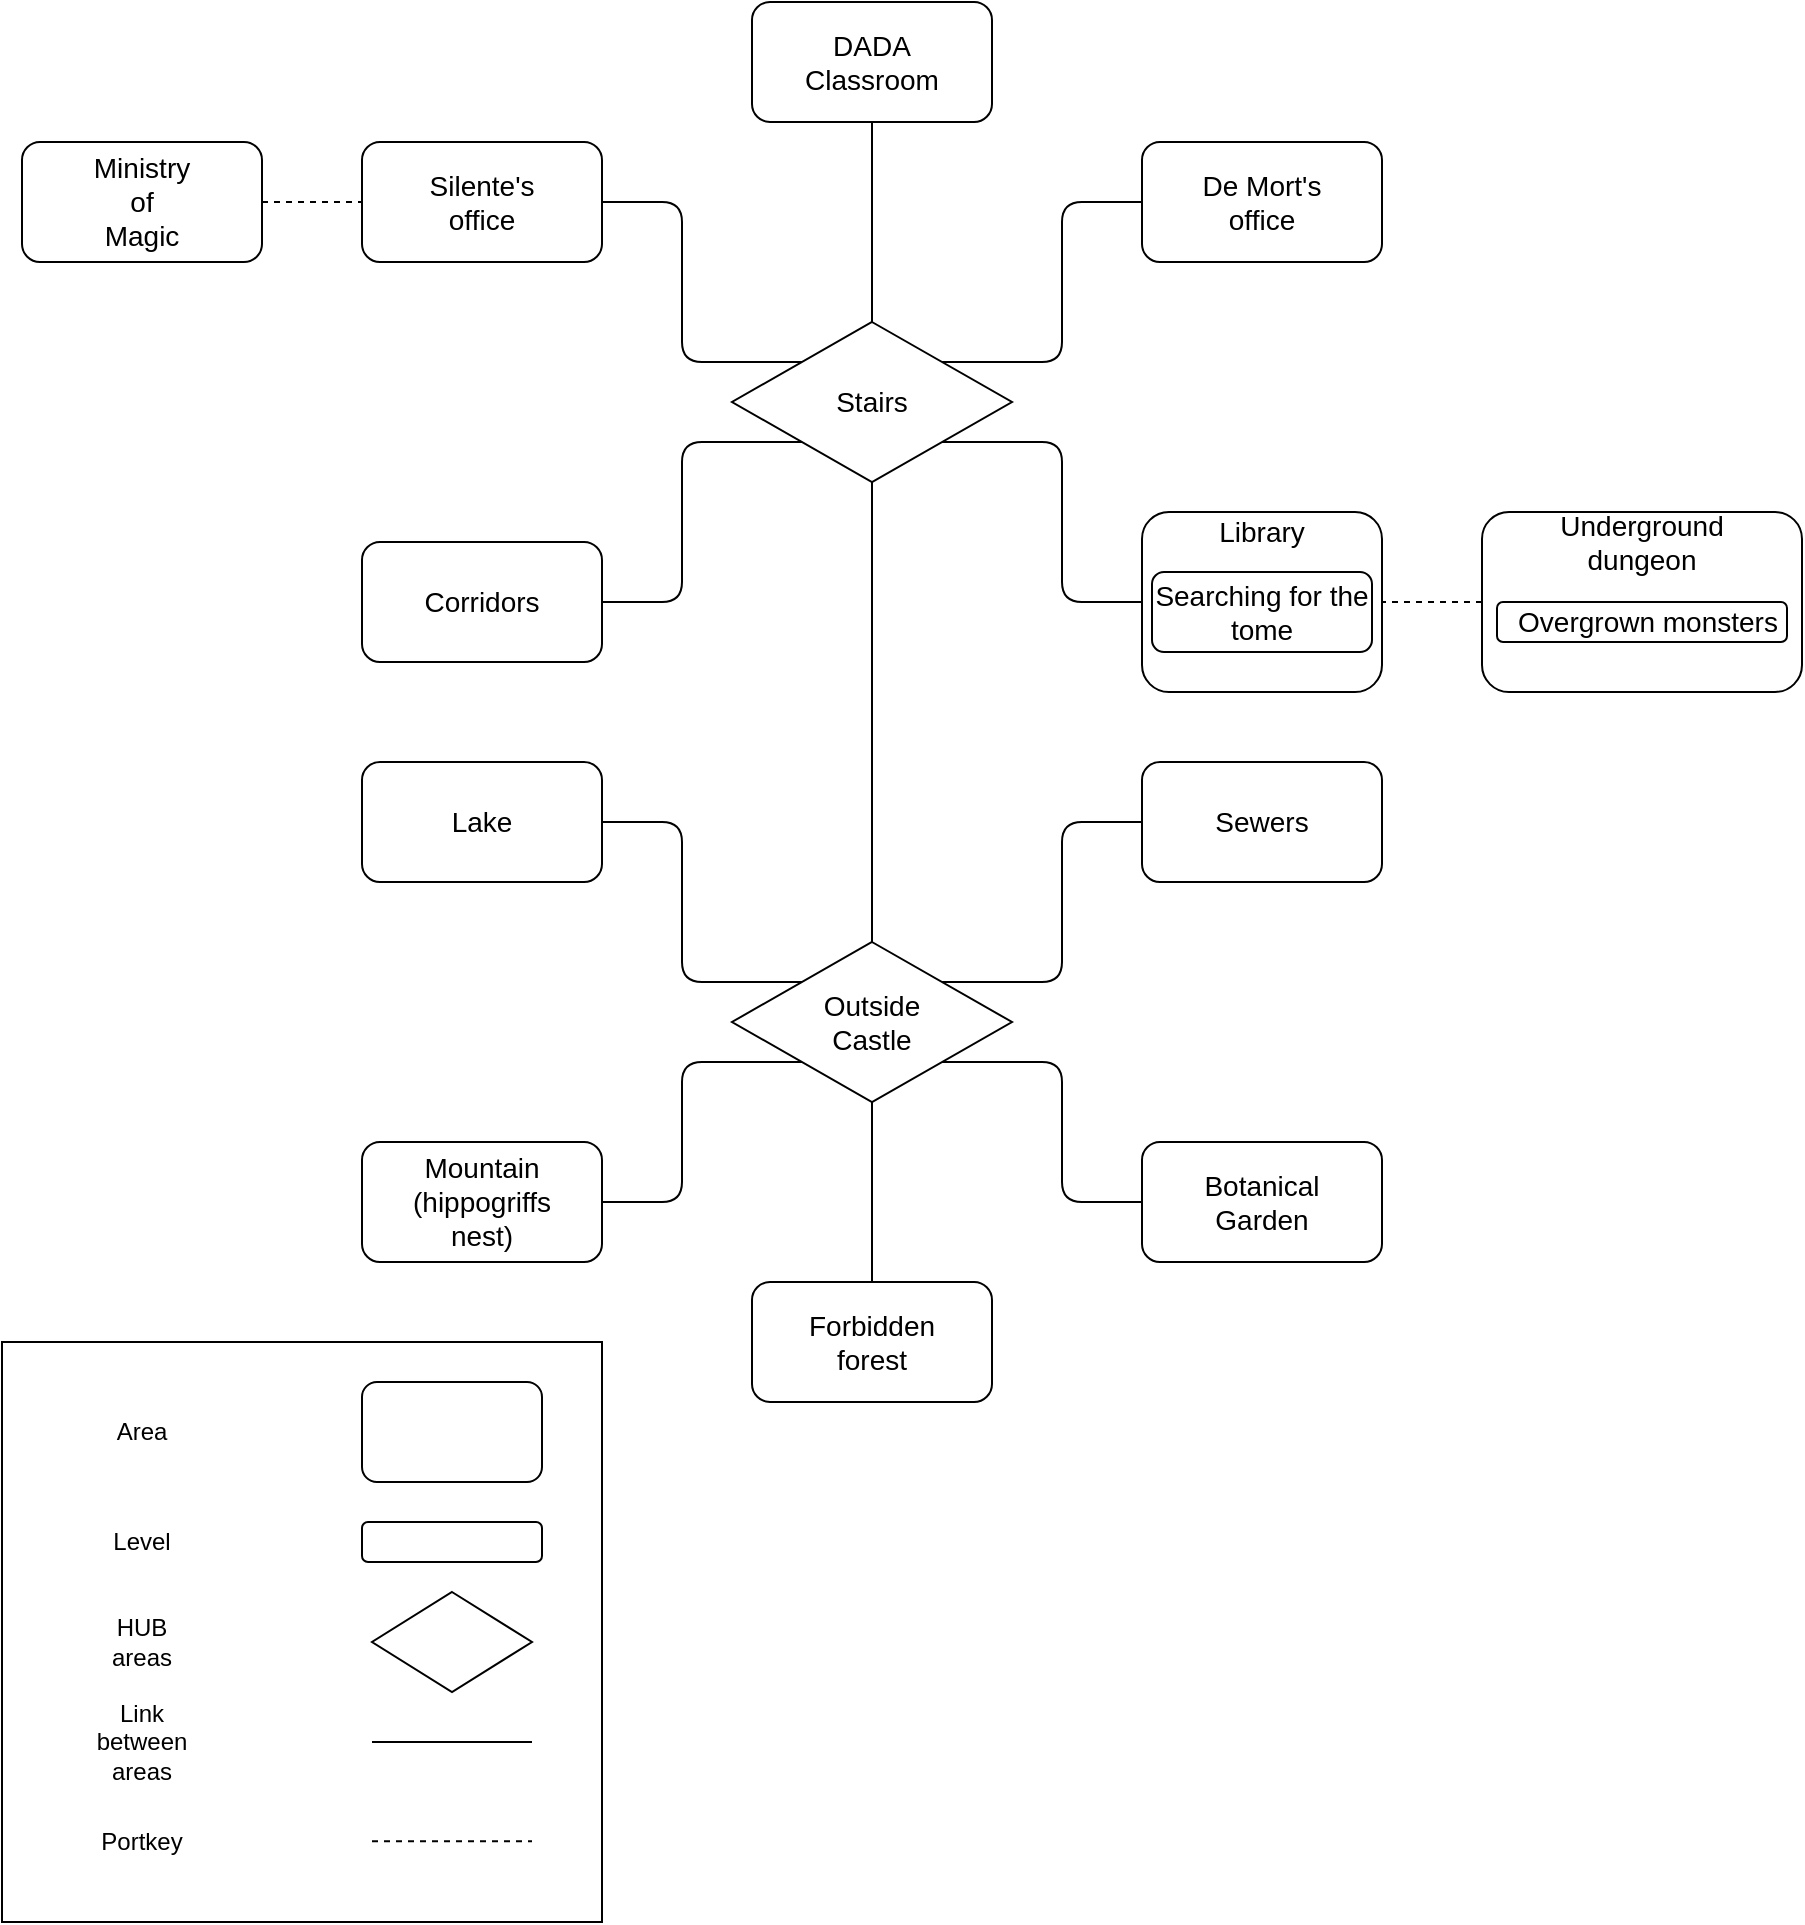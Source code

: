 <mxfile version="13.9.9" type="device"><diagram id="MnBBiq-cmBgerUR0bNqA" name="Pagina-1"><mxGraphModel dx="1024" dy="592" grid="1" gridSize="10" guides="1" tooltips="1" connect="1" arrows="1" fold="1" page="1" pageScale="1" pageWidth="4681" pageHeight="3300" math="0" shadow="0"><root><mxCell id="0"/><mxCell id="1" parent="0"/><mxCell id="7Ep4j6iloRdLz8asTo0H-3" value="" style="rounded=1;whiteSpace=wrap;html=1;" parent="1" vertex="1"><mxGeometry x="525" y="70" width="120" height="60" as="geometry"/></mxCell><mxCell id="7Ep4j6iloRdLz8asTo0H-4" value="&lt;font style=&quot;font-size: 14px&quot;&gt;DADA Classroom&lt;/font&gt;" style="text;html=1;strokeColor=none;fillColor=none;align=center;verticalAlign=middle;whiteSpace=wrap;rounded=0;" parent="1" vertex="1"><mxGeometry x="565" y="90" width="40" height="20" as="geometry"/></mxCell><mxCell id="7Ep4j6iloRdLz8asTo0H-5" value="" style="rhombus;whiteSpace=wrap;html=1;" parent="1" vertex="1"><mxGeometry x="515" y="230" width="140" height="80" as="geometry"/></mxCell><mxCell id="7Ep4j6iloRdLz8asTo0H-6" value="&lt;font style=&quot;font-size: 14px&quot;&gt;Stairs&lt;/font&gt;" style="text;html=1;strokeColor=none;fillColor=none;align=center;verticalAlign=middle;whiteSpace=wrap;rounded=0;" parent="1" vertex="1"><mxGeometry x="565" y="260" width="40" height="20" as="geometry"/></mxCell><mxCell id="7Ep4j6iloRdLz8asTo0H-7" value="" style="rounded=1;whiteSpace=wrap;html=1;" parent="1" vertex="1"><mxGeometry x="720" y="140" width="120" height="60" as="geometry"/></mxCell><mxCell id="7Ep4j6iloRdLz8asTo0H-8" value="&lt;font style=&quot;font-size: 14px&quot;&gt;De Mort's&lt;br&gt;office&lt;br&gt;&lt;/font&gt;" style="text;html=1;strokeColor=none;fillColor=none;align=center;verticalAlign=middle;whiteSpace=wrap;rounded=0;" parent="1" vertex="1"><mxGeometry x="730" y="160" width="100" height="20" as="geometry"/></mxCell><mxCell id="7Ep4j6iloRdLz8asTo0H-9" value="" style="rounded=1;whiteSpace=wrap;html=1;" parent="1" vertex="1"><mxGeometry x="330" y="140" width="120" height="60" as="geometry"/></mxCell><mxCell id="7Ep4j6iloRdLz8asTo0H-10" value="&lt;font style=&quot;font-size: 14px&quot;&gt;Silente's&lt;br&gt;office&lt;br&gt;&lt;/font&gt;" style="text;html=1;strokeColor=none;fillColor=none;align=center;verticalAlign=middle;whiteSpace=wrap;rounded=0;" parent="1" vertex="1"><mxGeometry x="370" y="160" width="40" height="20" as="geometry"/></mxCell><mxCell id="7Ep4j6iloRdLz8asTo0H-11" value="" style="rounded=1;whiteSpace=wrap;html=1;" parent="1" vertex="1"><mxGeometry x="720" y="325" width="120" height="90" as="geometry"/></mxCell><mxCell id="7Ep4j6iloRdLz8asTo0H-12" value="&lt;font style=&quot;font-size: 14px&quot;&gt;Library&lt;br&gt;&lt;/font&gt;" style="text;html=1;strokeColor=none;fillColor=none;align=center;verticalAlign=middle;whiteSpace=wrap;rounded=0;" parent="1" vertex="1"><mxGeometry x="760" y="325" width="40" height="20" as="geometry"/></mxCell><mxCell id="7Ep4j6iloRdLz8asTo0H-13" value="" style="rounded=1;whiteSpace=wrap;html=1;" parent="1" vertex="1"><mxGeometry x="890" y="325" width="160" height="90" as="geometry"/></mxCell><mxCell id="7Ep4j6iloRdLz8asTo0H-14" value="&lt;font style=&quot;font-size: 14px&quot;&gt;Underground&lt;br&gt;dungeon&lt;br&gt;&lt;/font&gt;" style="text;html=1;strokeColor=none;fillColor=none;align=center;verticalAlign=middle;whiteSpace=wrap;rounded=0;" parent="1" vertex="1"><mxGeometry x="950" y="330" width="40" height="20" as="geometry"/></mxCell><mxCell id="7Ep4j6iloRdLz8asTo0H-15" value="" style="endArrow=none;html=1;exitX=0.5;exitY=0;exitDx=0;exitDy=0;entryX=0.5;entryY=1;entryDx=0;entryDy=0;" parent="1" source="7Ep4j6iloRdLz8asTo0H-5" target="7Ep4j6iloRdLz8asTo0H-3" edge="1"><mxGeometry width="50" height="50" relative="1" as="geometry"><mxPoint x="620" y="300" as="sourcePoint"/><mxPoint x="670" y="250" as="targetPoint"/></mxGeometry></mxCell><mxCell id="7Ep4j6iloRdLz8asTo0H-17" value="" style="endArrow=none;html=1;entryX=0;entryY=0;entryDx=0;entryDy=0;exitX=1;exitY=0.5;exitDx=0;exitDy=0;edgeStyle=elbowEdgeStyle;" parent="1" source="7Ep4j6iloRdLz8asTo0H-9" target="7Ep4j6iloRdLz8asTo0H-5" edge="1"><mxGeometry width="50" height="50" relative="1" as="geometry"><mxPoint x="430" y="310" as="sourcePoint"/><mxPoint x="480" y="260" as="targetPoint"/><Array as="points"><mxPoint x="490" y="210"/></Array></mxGeometry></mxCell><mxCell id="7Ep4j6iloRdLz8asTo0H-19" value="" style="rounded=1;whiteSpace=wrap;html=1;" parent="1" vertex="1"><mxGeometry x="330" y="340" width="120" height="60" as="geometry"/></mxCell><mxCell id="7Ep4j6iloRdLz8asTo0H-20" value="&lt;font style=&quot;font-size: 14px&quot;&gt;Corridors&lt;br&gt;&lt;/font&gt;" style="text;html=1;strokeColor=none;fillColor=none;align=center;verticalAlign=middle;whiteSpace=wrap;rounded=0;" parent="1" vertex="1"><mxGeometry x="370" y="360" width="40" height="20" as="geometry"/></mxCell><mxCell id="7Ep4j6iloRdLz8asTo0H-21" value="" style="endArrow=none;html=1;exitX=0;exitY=1;exitDx=0;exitDy=0;entryX=1;entryY=0.5;entryDx=0;entryDy=0;edgeStyle=elbowEdgeStyle;" parent="1" source="7Ep4j6iloRdLz8asTo0H-5" target="7Ep4j6iloRdLz8asTo0H-19" edge="1"><mxGeometry width="50" height="50" relative="1" as="geometry"><mxPoint x="600" y="320" as="sourcePoint"/><mxPoint x="650" y="270" as="targetPoint"/><Array as="points"><mxPoint x="490" y="340"/></Array></mxGeometry></mxCell><mxCell id="7Ep4j6iloRdLz8asTo0H-24" value="" style="endArrow=none;html=1;exitX=0;exitY=0.5;exitDx=0;exitDy=0;entryX=1;entryY=1;entryDx=0;entryDy=0;edgeStyle=elbowEdgeStyle;" parent="1" source="7Ep4j6iloRdLz8asTo0H-11" target="7Ep4j6iloRdLz8asTo0H-5" edge="1"><mxGeometry width="50" height="50" relative="1" as="geometry"><mxPoint x="600" y="320" as="sourcePoint"/><mxPoint x="660" y="300" as="targetPoint"/><Array as="points"><mxPoint x="680" y="330"/></Array></mxGeometry></mxCell><mxCell id="7Ep4j6iloRdLz8asTo0H-25" value="" style="endArrow=none;html=1;entryX=1;entryY=0;entryDx=0;entryDy=0;exitX=0;exitY=0.5;exitDx=0;exitDy=0;edgeStyle=elbowEdgeStyle;" parent="1" source="7Ep4j6iloRdLz8asTo0H-7" target="7Ep4j6iloRdLz8asTo0H-5" edge="1"><mxGeometry width="50" height="50" relative="1" as="geometry"><mxPoint x="820" y="200" as="sourcePoint"/><mxPoint x="650" y="270" as="targetPoint"/><Array as="points"><mxPoint x="680" y="210"/></Array></mxGeometry></mxCell><mxCell id="7Ep4j6iloRdLz8asTo0H-26" value="" style="endArrow=none;dashed=1;html=1;entryX=1;entryY=0.5;entryDx=0;entryDy=0;exitX=0;exitY=0.5;exitDx=0;exitDy=0;" parent="1" source="7Ep4j6iloRdLz8asTo0H-13" target="7Ep4j6iloRdLz8asTo0H-11" edge="1"><mxGeometry width="50" height="50" relative="1" as="geometry"><mxPoint x="760" y="395" as="sourcePoint"/><mxPoint x="810" y="345" as="targetPoint"/></mxGeometry></mxCell><mxCell id="7Ep4j6iloRdLz8asTo0H-27" value="" style="rhombus;whiteSpace=wrap;html=1;" parent="1" vertex="1"><mxGeometry x="515" y="540" width="140" height="80" as="geometry"/></mxCell><mxCell id="7Ep4j6iloRdLz8asTo0H-28" value="&lt;font style=&quot;font-size: 14px&quot;&gt;Outside&lt;br&gt;Castle&lt;br&gt;&lt;/font&gt;" style="text;html=1;strokeColor=none;fillColor=none;align=center;verticalAlign=middle;whiteSpace=wrap;rounded=0;" parent="1" vertex="1"><mxGeometry x="565" y="570" width="40" height="20" as="geometry"/></mxCell><mxCell id="7Ep4j6iloRdLz8asTo0H-29" value="" style="endArrow=none;html=1;entryX=0.5;entryY=1;entryDx=0;entryDy=0;exitX=0.5;exitY=0;exitDx=0;exitDy=0;" parent="1" source="7Ep4j6iloRdLz8asTo0H-27" target="7Ep4j6iloRdLz8asTo0H-5" edge="1"><mxGeometry width="50" height="50" relative="1" as="geometry"><mxPoint x="610" y="520" as="sourcePoint"/><mxPoint x="660" y="470" as="targetPoint"/></mxGeometry></mxCell><mxCell id="7Ep4j6iloRdLz8asTo0H-30" value="" style="rounded=1;whiteSpace=wrap;html=1;" parent="1" vertex="1"><mxGeometry x="720" y="450" width="120" height="60" as="geometry"/></mxCell><mxCell id="7Ep4j6iloRdLz8asTo0H-31" value="&lt;font style=&quot;font-size: 14px&quot;&gt;Sewers&lt;br&gt;&lt;/font&gt;" style="text;html=1;strokeColor=none;fillColor=none;align=center;verticalAlign=middle;whiteSpace=wrap;rounded=0;" parent="1" vertex="1"><mxGeometry x="760" y="470" width="40" height="20" as="geometry"/></mxCell><mxCell id="7Ep4j6iloRdLz8asTo0H-32" value="" style="endArrow=none;html=1;exitX=1;exitY=0;exitDx=0;exitDy=0;entryX=0;entryY=0.5;entryDx=0;entryDy=0;edgeStyle=elbowEdgeStyle;" parent="1" source="7Ep4j6iloRdLz8asTo0H-27" target="7Ep4j6iloRdLz8asTo0H-30" edge="1"><mxGeometry width="50" height="50" relative="1" as="geometry"><mxPoint x="700" y="500" as="sourcePoint"/><mxPoint x="750" y="450" as="targetPoint"/><Array as="points"><mxPoint x="680" y="520"/></Array></mxGeometry></mxCell><mxCell id="7Ep4j6iloRdLz8asTo0H-33" value="" style="rounded=1;whiteSpace=wrap;html=1;" parent="1" vertex="1"><mxGeometry x="720" y="640" width="120" height="60" as="geometry"/></mxCell><mxCell id="7Ep4j6iloRdLz8asTo0H-34" value="&lt;font style=&quot;font-size: 14px&quot;&gt;Botanical&lt;br&gt;Garden&lt;br&gt;&lt;/font&gt;" style="text;html=1;strokeColor=none;fillColor=none;align=center;verticalAlign=middle;whiteSpace=wrap;rounded=0;" parent="1" vertex="1"><mxGeometry x="760" y="660" width="40" height="20" as="geometry"/></mxCell><mxCell id="7Ep4j6iloRdLz8asTo0H-35" value="" style="endArrow=none;html=1;entryX=0;entryY=0.5;entryDx=0;entryDy=0;edgeStyle=elbowEdgeStyle;exitX=1;exitY=1;exitDx=0;exitDy=0;" parent="1" source="7Ep4j6iloRdLz8asTo0H-27" target="7Ep4j6iloRdLz8asTo0H-33" edge="1"><mxGeometry width="50" height="50" relative="1" as="geometry"><mxPoint x="700" y="490" as="sourcePoint"/><mxPoint x="750" y="440" as="targetPoint"/><Array as="points"><mxPoint x="680" y="630"/></Array></mxGeometry></mxCell><mxCell id="7Ep4j6iloRdLz8asTo0H-36" value="" style="rounded=1;whiteSpace=wrap;html=1;" parent="1" vertex="1"><mxGeometry x="330" y="450" width="120" height="60" as="geometry"/></mxCell><mxCell id="7Ep4j6iloRdLz8asTo0H-37" value="&lt;font style=&quot;font-size: 14px&quot;&gt;Lake&lt;br&gt;&lt;/font&gt;" style="text;html=1;strokeColor=none;fillColor=none;align=center;verticalAlign=middle;whiteSpace=wrap;rounded=0;" parent="1" vertex="1"><mxGeometry x="370" y="470" width="40" height="20" as="geometry"/></mxCell><mxCell id="7Ep4j6iloRdLz8asTo0H-38" value="" style="endArrow=none;html=1;exitX=1;exitY=0.5;exitDx=0;exitDy=0;entryX=0;entryY=0;entryDx=0;entryDy=0;edgeStyle=elbowEdgeStyle;" parent="1" source="7Ep4j6iloRdLz8asTo0H-36" target="7Ep4j6iloRdLz8asTo0H-27" edge="1"><mxGeometry width="50" height="50" relative="1" as="geometry"><mxPoint x="420" y="540" as="sourcePoint"/><mxPoint x="470" y="490" as="targetPoint"/><Array as="points"><mxPoint x="490" y="520"/></Array></mxGeometry></mxCell><mxCell id="7Ep4j6iloRdLz8asTo0H-39" value="" style="rounded=1;whiteSpace=wrap;html=1;" parent="1" vertex="1"><mxGeometry x="330" y="640" width="120" height="60" as="geometry"/></mxCell><mxCell id="7Ep4j6iloRdLz8asTo0H-40" value="&lt;font style=&quot;font-size: 14px&quot;&gt;Mountain&lt;br&gt;(hippogriffs nest)&lt;br&gt;&lt;/font&gt;" style="text;html=1;strokeColor=none;fillColor=none;align=center;verticalAlign=middle;whiteSpace=wrap;rounded=0;" parent="1" vertex="1"><mxGeometry x="370" y="660" width="40" height="20" as="geometry"/></mxCell><mxCell id="7Ep4j6iloRdLz8asTo0H-41" value="" style="endArrow=none;html=1;exitX=1;exitY=0.5;exitDx=0;exitDy=0;entryX=0;entryY=1;entryDx=0;entryDy=0;edgeStyle=elbowEdgeStyle;" parent="1" source="7Ep4j6iloRdLz8asTo0H-39" target="7Ep4j6iloRdLz8asTo0H-27" edge="1"><mxGeometry width="50" height="50" relative="1" as="geometry"><mxPoint x="480" y="590" as="sourcePoint"/><mxPoint x="530" y="540" as="targetPoint"/><Array as="points"><mxPoint x="490" y="640"/></Array></mxGeometry></mxCell><mxCell id="7Ep4j6iloRdLz8asTo0H-42" value="" style="rounded=1;whiteSpace=wrap;html=1;" parent="1" vertex="1"><mxGeometry x="525" y="710" width="120" height="60" as="geometry"/></mxCell><mxCell id="7Ep4j6iloRdLz8asTo0H-43" value="&lt;font style=&quot;font-size: 14px&quot;&gt;Forbidden forest&lt;br&gt;&lt;/font&gt;" style="text;html=1;strokeColor=none;fillColor=none;align=center;verticalAlign=middle;whiteSpace=wrap;rounded=0;" parent="1" vertex="1"><mxGeometry x="565" y="730" width="40" height="20" as="geometry"/></mxCell><mxCell id="7Ep4j6iloRdLz8asTo0H-44" value="" style="endArrow=none;html=1;exitX=0.5;exitY=1;exitDx=0;exitDy=0;entryX=0.5;entryY=0;entryDx=0;entryDy=0;edgeStyle=elbowEdgeStyle;" parent="1" source="7Ep4j6iloRdLz8asTo0H-27" target="7Ep4j6iloRdLz8asTo0H-42" edge="1"><mxGeometry width="50" height="50" relative="1" as="geometry"><mxPoint x="530" y="390" as="sourcePoint"/><mxPoint x="580" y="340" as="targetPoint"/></mxGeometry></mxCell><mxCell id="7Ep4j6iloRdLz8asTo0H-45" value="" style="rounded=0;whiteSpace=wrap;html=1;strokeColor=#000000;" parent="1" vertex="1"><mxGeometry x="150" y="740" width="300" height="290" as="geometry"/></mxCell><mxCell id="7Ep4j6iloRdLz8asTo0H-46" value="" style="rounded=1;whiteSpace=wrap;html=1;strokeColor=#000000;" parent="1" vertex="1"><mxGeometry x="330" y="760" width="90" height="50" as="geometry"/></mxCell><mxCell id="7Ep4j6iloRdLz8asTo0H-47" value="Area" style="text;html=1;strokeColor=none;fillColor=none;align=center;verticalAlign=middle;whiteSpace=wrap;rounded=0;" parent="1" vertex="1"><mxGeometry x="200" y="775" width="40" height="20" as="geometry"/></mxCell><mxCell id="7Ep4j6iloRdLz8asTo0H-49" value="" style="rounded=1;whiteSpace=wrap;html=1;strokeColor=#000000;" parent="1" vertex="1"><mxGeometry x="330" y="830" width="90" height="20" as="geometry"/></mxCell><mxCell id="7Ep4j6iloRdLz8asTo0H-50" value="Level" style="text;html=1;strokeColor=none;fillColor=none;align=center;verticalAlign=middle;whiteSpace=wrap;rounded=0;" parent="1" vertex="1"><mxGeometry x="200" y="830" width="40" height="20" as="geometry"/></mxCell><mxCell id="7Ep4j6iloRdLz8asTo0H-51" value="" style="rhombus;whiteSpace=wrap;html=1;strokeColor=#000000;" parent="1" vertex="1"><mxGeometry x="335" y="865" width="80" height="50" as="geometry"/></mxCell><mxCell id="7Ep4j6iloRdLz8asTo0H-52" value="HUB areas" style="text;html=1;strokeColor=none;fillColor=none;align=center;verticalAlign=middle;whiteSpace=wrap;rounded=0;" parent="1" vertex="1"><mxGeometry x="200" y="880" width="40" height="20" as="geometry"/></mxCell><mxCell id="7Ep4j6iloRdLz8asTo0H-55" value="" style="endArrow=none;html=1;exitX=1;exitY=0.5;exitDx=0;exitDy=0;" parent="1" edge="1"><mxGeometry width="50" height="50" relative="1" as="geometry"><mxPoint x="335" y="940" as="sourcePoint"/><mxPoint x="415" y="940" as="targetPoint"/><Array as="points"><mxPoint x="380" y="940"/></Array></mxGeometry></mxCell><mxCell id="7Ep4j6iloRdLz8asTo0H-58" value="Link between areas" style="text;html=1;strokeColor=none;fillColor=none;align=center;verticalAlign=middle;whiteSpace=wrap;rounded=0;" parent="1" vertex="1"><mxGeometry x="200" y="930" width="40" height="20" as="geometry"/></mxCell><mxCell id="7Ep4j6iloRdLz8asTo0H-61" value="" style="endArrow=none;html=1;exitX=1;exitY=0.5;exitDx=0;exitDy=0;dashed=1;" parent="1" edge="1"><mxGeometry width="50" height="50" relative="1" as="geometry"><mxPoint x="335" y="989.66" as="sourcePoint"/><mxPoint x="415" y="989.66" as="targetPoint"/><Array as="points"><mxPoint x="380" y="989.66"/></Array></mxGeometry></mxCell><mxCell id="7Ep4j6iloRdLz8asTo0H-62" value="Portkey" style="text;html=1;strokeColor=none;fillColor=none;align=center;verticalAlign=middle;whiteSpace=wrap;rounded=0;" parent="1" vertex="1"><mxGeometry x="200" y="980" width="40" height="20" as="geometry"/></mxCell><mxCell id="2-G_d1j3Z6TorlQj5G-S-1" value="" style="rounded=1;whiteSpace=wrap;html=1;" parent="1" vertex="1"><mxGeometry x="725" y="355" width="110" height="40" as="geometry"/></mxCell><mxCell id="2-G_d1j3Z6TorlQj5G-S-2" value="" style="rounded=1;whiteSpace=wrap;html=1;" parent="1" vertex="1"><mxGeometry x="897.5" y="370" width="145" height="20" as="geometry"/></mxCell><mxCell id="2-G_d1j3Z6TorlQj5G-S-3" value="&lt;font style=&quot;font-size: 14px&quot;&gt;Overgrown monsters&lt;br&gt;&lt;/font&gt;" style="text;html=1;strokeColor=none;fillColor=none;align=center;verticalAlign=middle;whiteSpace=wrap;rounded=0;" parent="1" vertex="1"><mxGeometry x="902.5" y="370" width="140" height="20" as="geometry"/></mxCell><mxCell id="2-G_d1j3Z6TorlQj5G-S-5" value="" style="rounded=1;whiteSpace=wrap;html=1;" parent="1" vertex="1"><mxGeometry x="160" y="140" width="120" height="60" as="geometry"/></mxCell><mxCell id="2-G_d1j3Z6TorlQj5G-S-6" value="&lt;font style=&quot;font-size: 14px&quot;&gt;Ministry of Magic&lt;br&gt;&lt;/font&gt;" style="text;html=1;strokeColor=none;fillColor=none;align=center;verticalAlign=middle;whiteSpace=wrap;rounded=0;" parent="1" vertex="1"><mxGeometry x="200" y="160" width="40" height="20" as="geometry"/></mxCell><mxCell id="2-G_d1j3Z6TorlQj5G-S-7" value="" style="endArrow=none;dashed=1;html=1;exitX=1;exitY=0.5;exitDx=0;exitDy=0;entryX=0;entryY=0.5;entryDx=0;entryDy=0;" parent="1" source="2-G_d1j3Z6TorlQj5G-S-5" target="7Ep4j6iloRdLz8asTo0H-9" edge="1"><mxGeometry width="50" height="50" relative="1" as="geometry"><mxPoint x="640" y="550" as="sourcePoint"/><mxPoint x="690" y="500" as="targetPoint"/></mxGeometry></mxCell><mxCell id="nQvrIKHvhK48baeV9k-U-1" value="&lt;font style=&quot;font-size: 14px&quot;&gt;Searching for the tome&lt;br&gt;&lt;/font&gt;" style="text;html=1;strokeColor=none;fillColor=none;align=center;verticalAlign=middle;whiteSpace=wrap;rounded=0;" parent="1" vertex="1"><mxGeometry x="725" y="360" width="110" height="30" as="geometry"/></mxCell></root></mxGraphModel></diagram></mxfile>